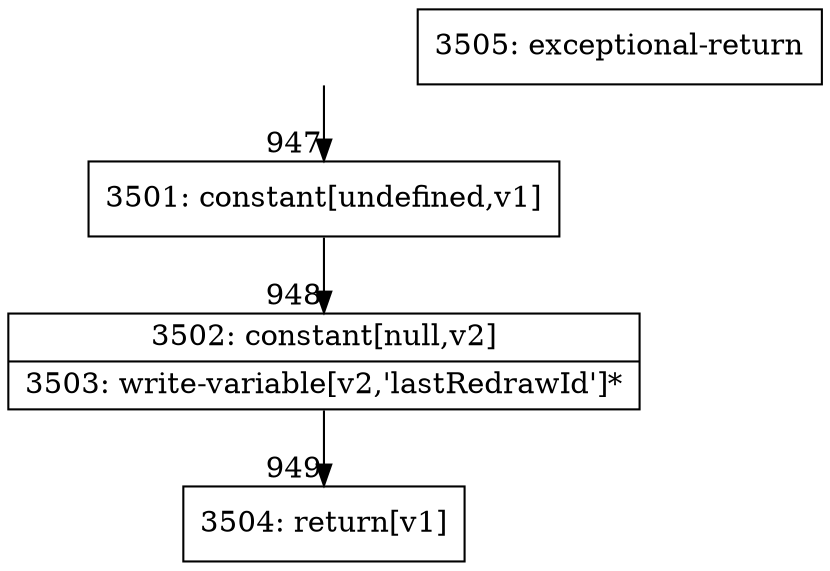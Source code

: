 digraph {
rankdir="TD"
BB_entry32[shape=none,label=""];
BB_entry32 -> BB947 [tailport=s, headport=n, headlabel="    947"]
BB947 [shape=record label="{3501: constant[undefined,v1]}" ] 
BB947 -> BB948 [tailport=s, headport=n, headlabel="      948"]
BB948 [shape=record label="{3502: constant[null,v2]|3503: write-variable[v2,'lastRedrawId']*}" ] 
BB948 -> BB949 [tailport=s, headport=n, headlabel="      949"]
BB949 [shape=record label="{3504: return[v1]}" ] 
BB950 [shape=record label="{3505: exceptional-return}" ] 
//#$~ 625
}

